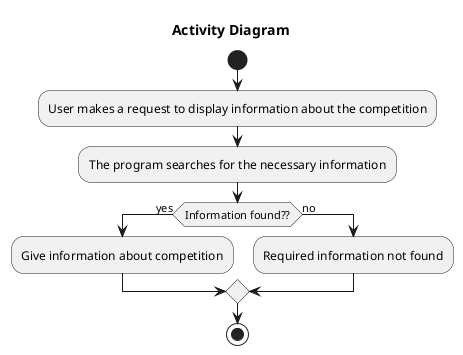 @startuml
title Activity Diagram 

start

:User makes a request to display information about the competition; 
:The program searches for the necessary information;

if (Information found??) then (yes)
  :Give information about competition;
else (no)
  :Required information not found;
endif

stop
@enduml
